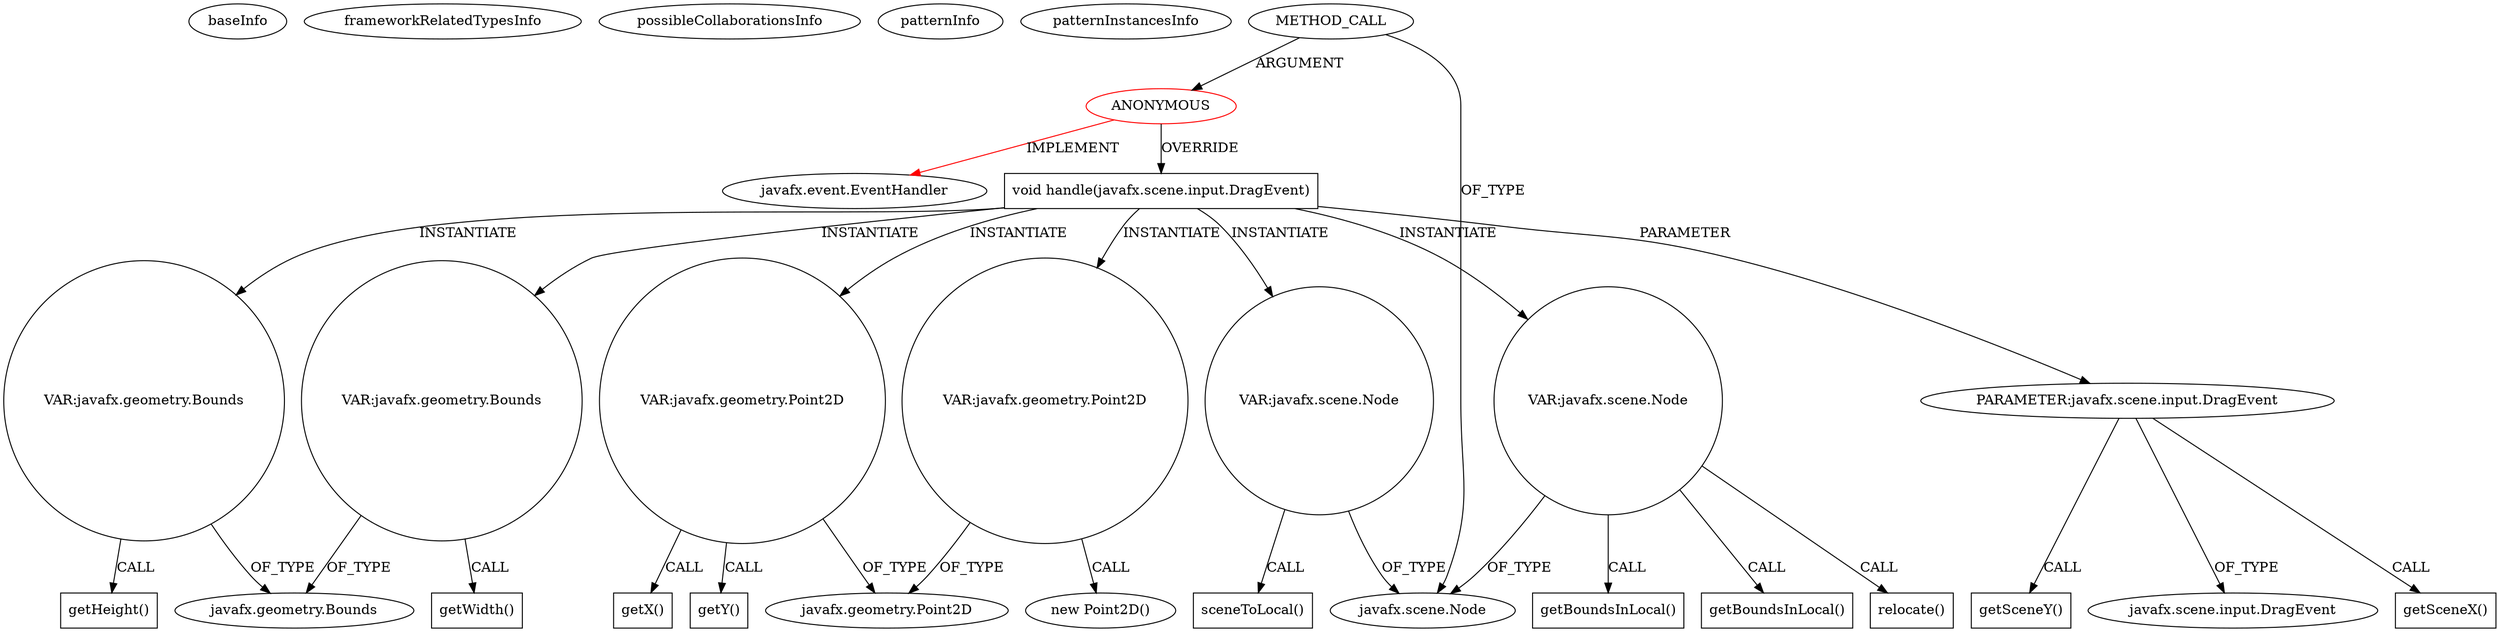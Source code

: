 digraph {
baseInfo[graphId=2135,category="pattern",isAnonymous=true,possibleRelation=false]
frameworkRelatedTypesInfo[0="javafx.event.EventHandler"]
possibleCollaborationsInfo[]
patternInfo[frequency=3.0,patternRootClient=0]
patternInstancesInfo[0="prashker-KingsSGF~/prashker-KingsSGF/KingsSGF-master/src/uiSam/HexTileView.java~void handle(javafx.scene.input.MouseEvent)~3908",1="prashker-KingsSGF~/prashker-KingsSGF/KingsSGF-master/src/uiSam/BankView.java~void handle(javafx.scene.input.MouseEvent)~3935",2="prashker-KingsSGF~/prashker-KingsSGF/KingsSGF-master/src/uiSam/ThingView.java~void handle(javafx.scene.input.MouseEvent)~3944"]
5[label="PARAMETER:javafx.scene.input.DragEvent",vertexType="PARAMETER_DECLARATION",isFrameworkType=false]
4[label="void handle(javafx.scene.input.DragEvent)",vertexType="OVERRIDING_METHOD_DECLARATION",isFrameworkType=false,shape=box]
14[label="getSceneX()",vertexType="INSIDE_CALL",isFrameworkType=false,shape=box]
0[label="ANONYMOUS",vertexType="ROOT_ANONYMOUS_DECLARATION",isFrameworkType=false,color=red]
2[label="METHOD_CALL",vertexType="OUTSIDE_CALL",isFrameworkType=false]
16[label="getSceneY()",vertexType="INSIDE_CALL",isFrameworkType=false,shape=box]
30[label="VAR:javafx.geometry.Bounds",vertexType="VARIABLE_EXPRESION",isFrameworkType=false,shape=circle]
31[label="getHeight()",vertexType="INSIDE_CALL",isFrameworkType=false,shape=box]
23[label="VAR:javafx.geometry.Bounds",vertexType="VARIABLE_EXPRESION",isFrameworkType=false,shape=circle]
24[label="getWidth()",vertexType="INSIDE_CALL",isFrameworkType=false,shape=box]
6[label="javafx.scene.input.DragEvent",vertexType="FRAMEWORK_CLASS_TYPE",isFrameworkType=false]
20[label="VAR:javafx.geometry.Point2D",vertexType="VARIABLE_EXPRESION",isFrameworkType=false,shape=circle]
29[label="getY()",vertexType="INSIDE_CALL",isFrameworkType=false,shape=box]
11[label="VAR:javafx.geometry.Point2D",vertexType="VARIABLE_EXPRESION",isFrameworkType=false,shape=circle]
10[label="new Point2D()",vertexType="CONSTRUCTOR_CALL",isFrameworkType=false]
3[label="javafx.scene.Node",vertexType="FRAMEWORK_CLASS_TYPE",isFrameworkType=false]
25[label="javafx.geometry.Bounds",vertexType="FRAMEWORK_CLASS_TYPE",isFrameworkType=false]
1[label="javafx.event.EventHandler",vertexType="FRAMEWORK_INTERFACE_TYPE",isFrameworkType=false]
12[label="javafx.geometry.Point2D",vertexType="FRAMEWORK_CLASS_TYPE",isFrameworkType=false]
7[label="VAR:javafx.scene.Node",vertexType="VARIABLE_EXPRESION",isFrameworkType=false,shape=circle]
8[label="sceneToLocal()",vertexType="INSIDE_CALL",isFrameworkType=false,shape=box]
21[label="getX()",vertexType="INSIDE_CALL",isFrameworkType=false,shape=box]
17[label="VAR:javafx.scene.Node",vertexType="VARIABLE_EXPRESION",isFrameworkType=false,shape=circle]
34[label="getBoundsInLocal()",vertexType="INSIDE_CALL",isFrameworkType=false,shape=box]
27[label="getBoundsInLocal()",vertexType="INSIDE_CALL",isFrameworkType=false,shape=box]
18[label="relocate()",vertexType="INSIDE_CALL",isFrameworkType=false,shape=box]
30->31[label="CALL"]
4->30[label="INSTANTIATE"]
23->24[label="CALL"]
4->20[label="INSTANTIATE"]
5->6[label="OF_TYPE"]
5->16[label="CALL"]
4->11[label="INSTANTIATE"]
0->4[label="OVERRIDE"]
30->25[label="OF_TYPE"]
5->14[label="CALL"]
11->12[label="OF_TYPE"]
17->34[label="CALL"]
4->17[label="INSTANTIATE"]
11->10[label="CALL"]
17->27[label="CALL"]
4->7[label="INSTANTIATE"]
0->1[label="IMPLEMENT",color=red]
23->25[label="OF_TYPE"]
2->0[label="ARGUMENT"]
4->23[label="INSTANTIATE"]
20->12[label="OF_TYPE"]
17->3[label="OF_TYPE"]
2->3[label="OF_TYPE"]
7->3[label="OF_TYPE"]
20->29[label="CALL"]
17->18[label="CALL"]
4->5[label="PARAMETER"]
20->21[label="CALL"]
7->8[label="CALL"]
}
